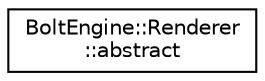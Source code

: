 digraph "Graphical Class Hierarchy"
{
  edge [fontname="Helvetica",fontsize="10",labelfontname="Helvetica",labelfontsize="10"];
  node [fontname="Helvetica",fontsize="10",shape=record];
  rankdir="LR";
  Node1 [label="BoltEngine::Renderer\l::abstract",height=0.2,width=0.4,color="black", fillcolor="white", style="filled",URL="$class_bolt_engine_1_1_renderer_1_1abstract.html"];
}
